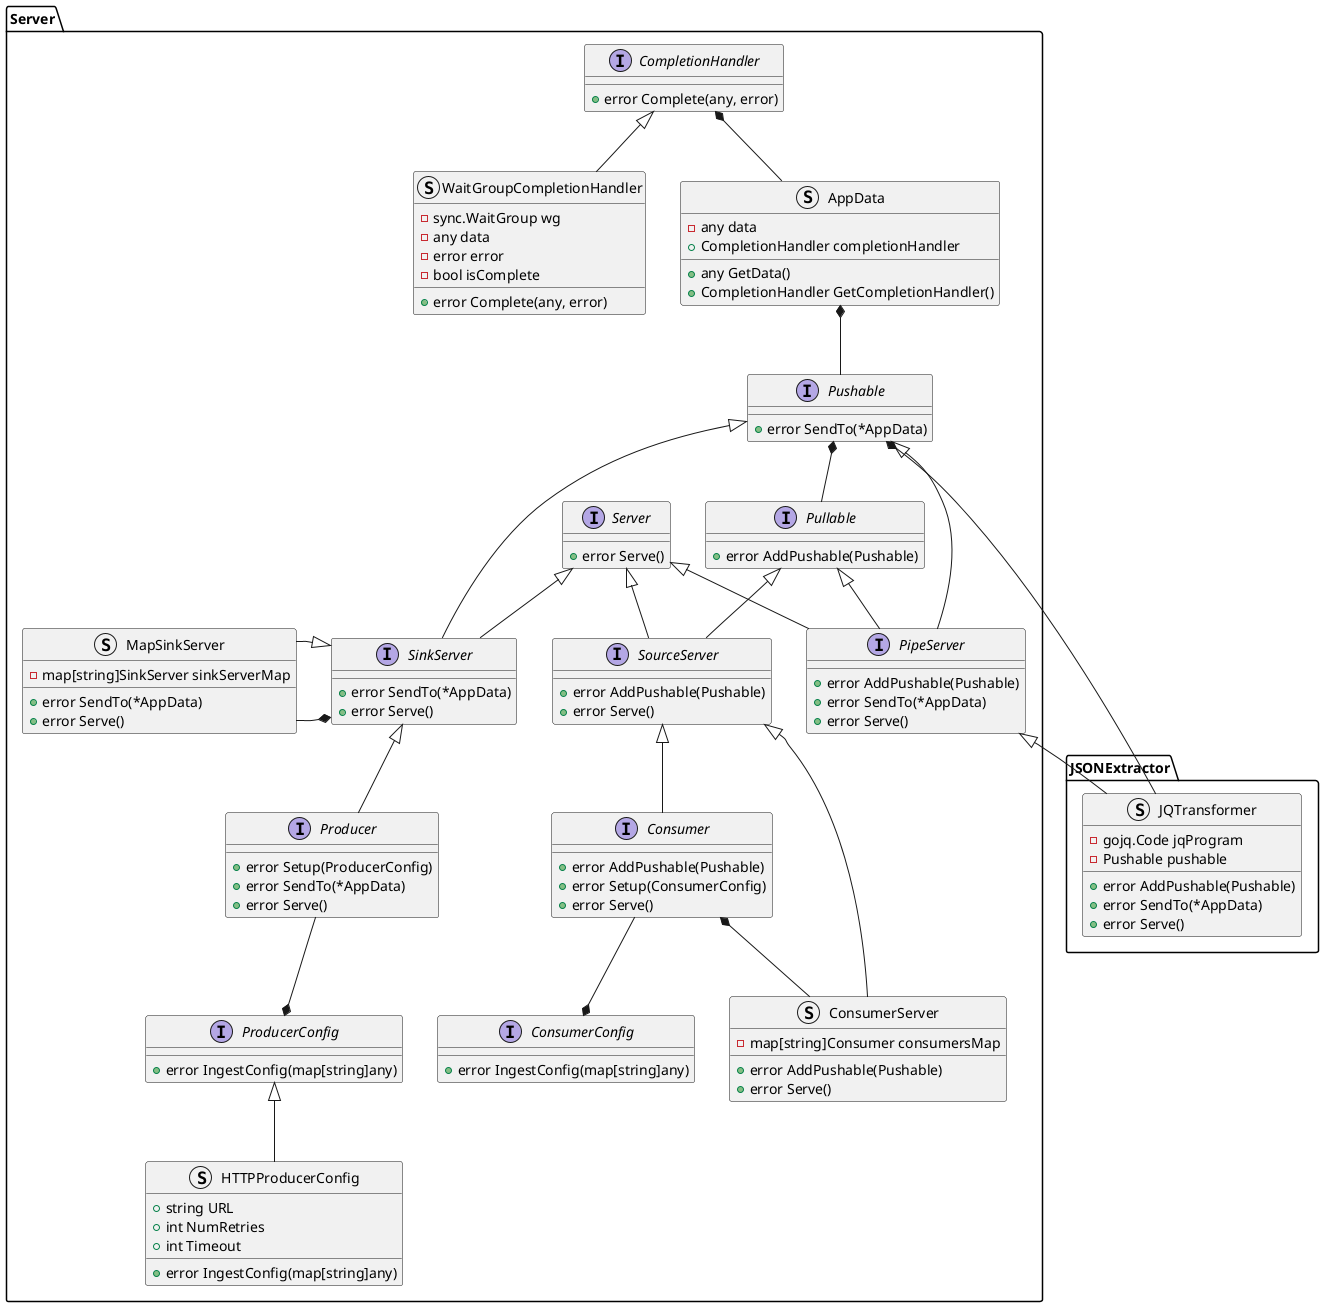@startuml
namespace JSONExtractor {
    struct JQTransformer {
        -gojq.Code jqProgram
        -Pushable pushable
        +error AddPushable(Pushable)
        +error SendTo(*AppData)
        +error Serve()
    }
}
namespace Server {
    interface CompletionHandler {
        +error Complete(any, error)
    }
    struct WaitGroupCompletionHandler {
        -sync.WaitGroup wg
        -any data
        -error error
        -bool isComplete
        +error Complete(any, error)
    }
    struct AppData {
        -any data
        +CompletionHandler completionHandler
        +any GetData()
        +CompletionHandler GetCompletionHandler()
    }
    interface Server {
        +error Serve()
    }
    interface Pullable {
        +error AddPushable(Pushable)
    }
    interface Pushable {
        +error SendTo(*AppData)
    }
    interface SourceServer {
        +error AddPushable(Pushable)
        +error Serve()
    }
    interface SinkServer {
        +error SendTo(*AppData)
        +error Serve()
    }
    interface PipeServer {
        +error AddPushable(Pushable)
        +error SendTo(*AppData)
        +error Serve()
    }
    interface Producer {
        +error Setup(ProducerConfig)
        +error SendTo(*AppData)
        +error Serve()
    }
    interface Consumer {
        +error AddPushable(Pushable)
        +error Setup(ConsumerConfig)
        +error Serve()
    }
    struct MapSinkServer {
        -map[string]SinkServer sinkServerMap
        +error SendTo(*AppData)
        +error Serve()
    }
    struct ConsumerServer {
        -map[string]Consumer consumersMap
        +error AddPushable(Pushable)
        +error Serve()
    }
    interface ProducerConfig {
        +error IngestConfig(map[string]any)
    }
    struct HTTPProducerConfig {
        +string URL
        +int NumRetries
        +int Timeout
        +error IngestConfig(map[string]any)
    }

    interface ConsumerConfig {
        +error IngestConfig(map[string]any)
    }
}
Server.CompletionHandler <|-- Server.WaitGroupCompletionHandler
Server.CompletionHandler *-- Server.AppData
Server.AppData *-- Server.Pushable
Server.Server <|-- Server.SourceServer
Server.Pushable *-- Server.Pullable
Server.Pullable <|-- Server.SourceServer
Server.Server <|-- Server.SinkServer
Server.Pushable <|-- Server.SinkServer
Server.Pushable <|-- Server.PipeServer
Server.Pullable <|-- Server.PipeServer
Server.Server <|-- Server.PipeServer

Server.SinkServer <|-- Server.Producer
Server.SinkServer *-left- Server.MapSinkServer
Server.SinkServer <|-left- Server.MapSinkServer
Server.SourceServer <|-- Server.ConsumerServer
Server.Consumer *-- Server.ConsumerServer
Server.SourceServer <|-- Server.Consumer

Server.PipeServer <|-- JSONExtractor.JQTransformer
Server.Pushable *-- JSONExtractor.JQTransformer


Server.ConsumerConfig *-up- Server.Consumer
Server.ProducerConfig *-up- Server.Producer
Server.ProducerConfig <|-- Server.HTTPProducerConfig
@enduml